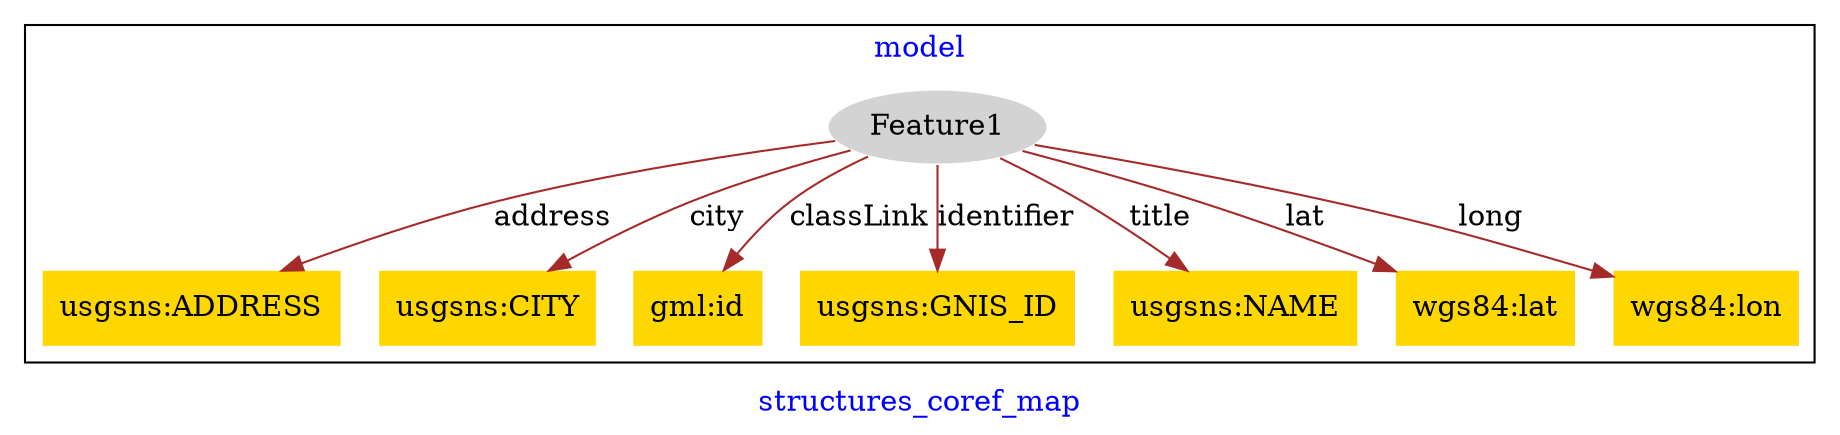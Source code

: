 digraph n0 {
fontcolor="blue"
remincross="true"
label="structures_coref_map"
subgraph cluster {
label="model"
n2[style="filled",color="white",fillcolor="lightgray",label="Feature1"];
n3[shape="plaintext",style="filled",fillcolor="gold",label="usgsns:ADDRESS"];
n4[shape="plaintext",style="filled",fillcolor="gold",label="usgsns:CITY"];
n5[shape="plaintext",style="filled",fillcolor="gold",label="gml:id"];
n6[shape="plaintext",style="filled",fillcolor="gold",label="usgsns:GNIS_ID"];
n7[shape="plaintext",style="filled",fillcolor="gold",label="usgsns:NAME"];
n8[shape="plaintext",style="filled",fillcolor="gold",label="wgs84:lat"];
n9[shape="plaintext",style="filled",fillcolor="gold",label="wgs84:lon"];
}
n2 -> n3[color="brown",fontcolor="black",label="address"]
n2 -> n4[color="brown",fontcolor="black",label="city"]
n2 -> n5[color="brown",fontcolor="black",label="classLink"]
n2 -> n6[color="brown",fontcolor="black",label="identifier"]
n2 -> n7[color="brown",fontcolor="black",label="title"]
n2 -> n8[color="brown",fontcolor="black",label="lat"]
n2 -> n9[color="brown",fontcolor="black",label="long"]
}
